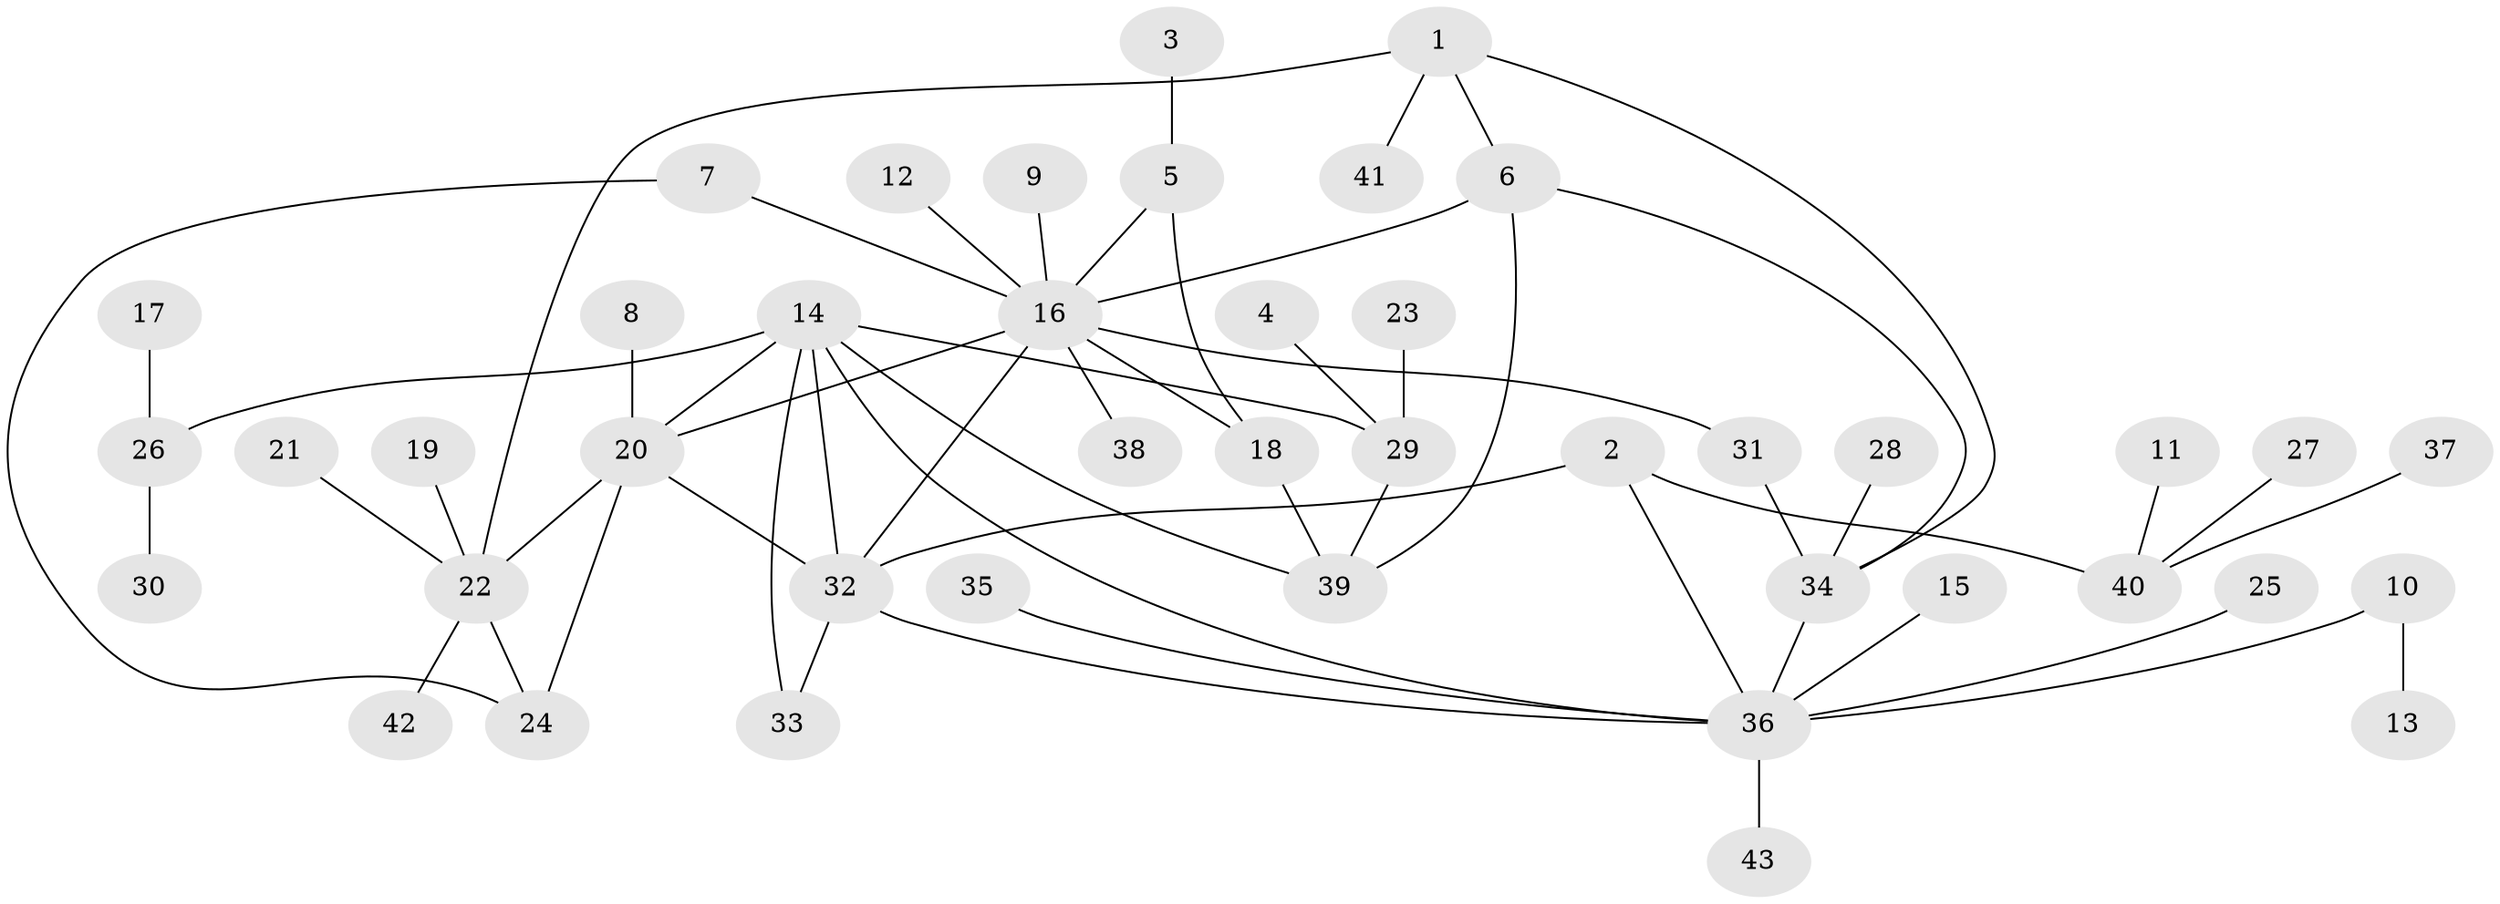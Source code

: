 // original degree distribution, {5: 0.05714285714285714, 7: 0.05714285714285714, 4: 0.05714285714285714, 11: 0.014285714285714285, 3: 0.014285714285714285, 8: 0.014285714285714285, 12: 0.014285714285714285, 6: 0.014285714285714285, 2: 0.15714285714285714, 1: 0.6}
// Generated by graph-tools (version 1.1) at 2025/37/03/04/25 23:37:45]
// undirected, 43 vertices, 57 edges
graph export_dot {
  node [color=gray90,style=filled];
  1;
  2;
  3;
  4;
  5;
  6;
  7;
  8;
  9;
  10;
  11;
  12;
  13;
  14;
  15;
  16;
  17;
  18;
  19;
  20;
  21;
  22;
  23;
  24;
  25;
  26;
  27;
  28;
  29;
  30;
  31;
  32;
  33;
  34;
  35;
  36;
  37;
  38;
  39;
  40;
  41;
  42;
  43;
  1 -- 6 [weight=1.0];
  1 -- 22 [weight=1.0];
  1 -- 34 [weight=1.0];
  1 -- 41 [weight=1.0];
  2 -- 32 [weight=1.0];
  2 -- 36 [weight=1.0];
  2 -- 40 [weight=1.0];
  3 -- 5 [weight=1.0];
  4 -- 29 [weight=1.0];
  5 -- 16 [weight=1.0];
  5 -- 18 [weight=1.0];
  6 -- 16 [weight=1.0];
  6 -- 34 [weight=1.0];
  6 -- 39 [weight=1.0];
  7 -- 16 [weight=1.0];
  7 -- 24 [weight=1.0];
  8 -- 20 [weight=1.0];
  9 -- 16 [weight=1.0];
  10 -- 13 [weight=1.0];
  10 -- 36 [weight=1.0];
  11 -- 40 [weight=1.0];
  12 -- 16 [weight=1.0];
  14 -- 20 [weight=1.0];
  14 -- 26 [weight=1.0];
  14 -- 29 [weight=1.0];
  14 -- 32 [weight=1.0];
  14 -- 33 [weight=1.0];
  14 -- 36 [weight=1.0];
  14 -- 39 [weight=1.0];
  15 -- 36 [weight=1.0];
  16 -- 18 [weight=1.0];
  16 -- 20 [weight=1.0];
  16 -- 31 [weight=1.0];
  16 -- 32 [weight=1.0];
  16 -- 38 [weight=1.0];
  17 -- 26 [weight=1.0];
  18 -- 39 [weight=1.0];
  19 -- 22 [weight=1.0];
  20 -- 22 [weight=1.0];
  20 -- 24 [weight=1.0];
  20 -- 32 [weight=1.0];
  21 -- 22 [weight=1.0];
  22 -- 24 [weight=1.0];
  22 -- 42 [weight=1.0];
  23 -- 29 [weight=1.0];
  25 -- 36 [weight=1.0];
  26 -- 30 [weight=1.0];
  27 -- 40 [weight=1.0];
  28 -- 34 [weight=1.0];
  29 -- 39 [weight=1.0];
  31 -- 34 [weight=1.0];
  32 -- 33 [weight=1.0];
  32 -- 36 [weight=1.0];
  34 -- 36 [weight=1.0];
  35 -- 36 [weight=1.0];
  36 -- 43 [weight=1.0];
  37 -- 40 [weight=1.0];
}
